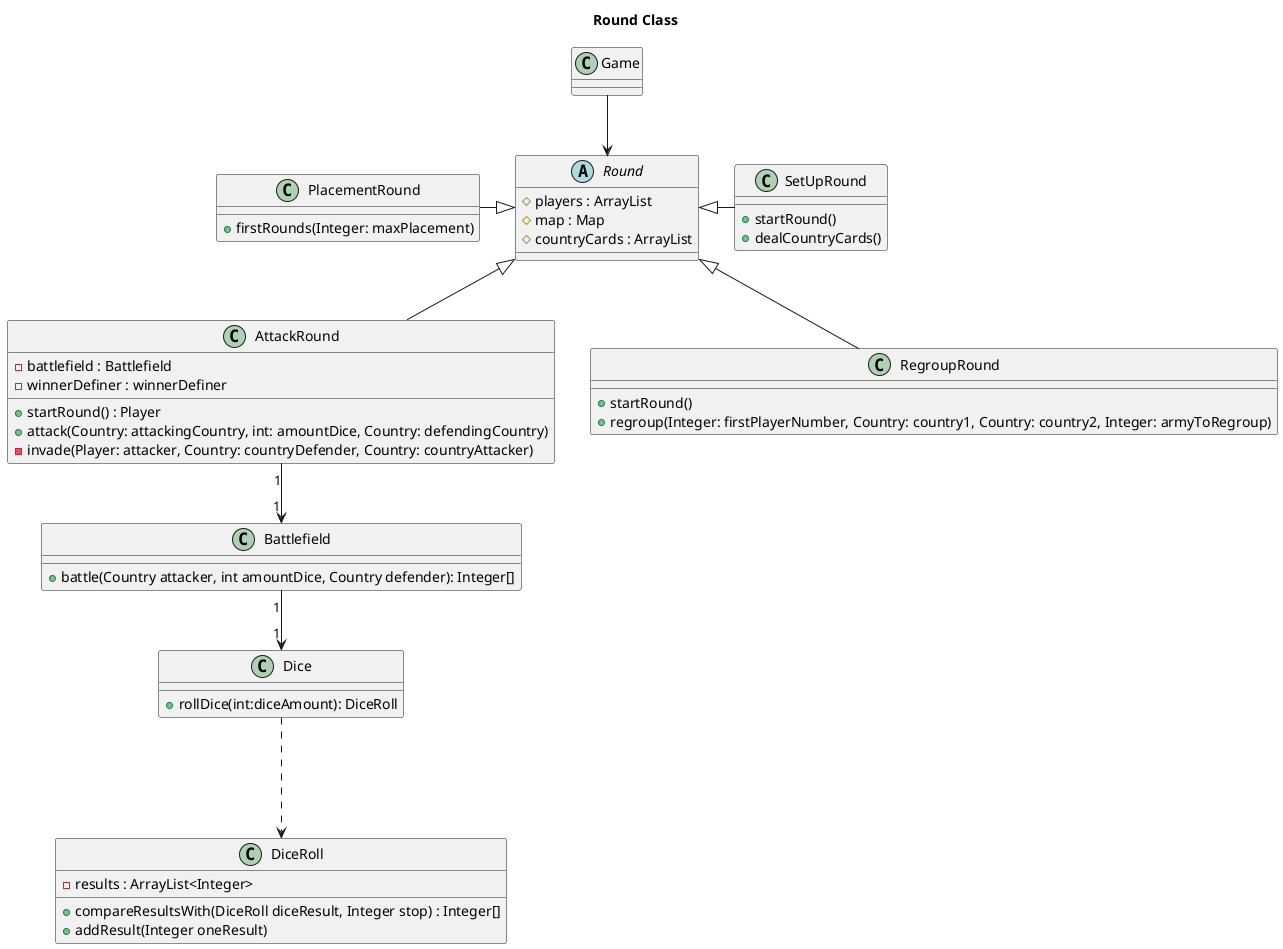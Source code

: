 @startuml
title "Round Class"

class Game {
}

abstract Round{
# players : ArrayList
# map : Map
# countryCards : ArrayList
}

class SetUpRound{
+ startRound()
+ dealCountryCards()
}

class AttackRound{
- battlefield : Battlefield
- winnerDefiner : winnerDefiner
+ startRound() : Player
+ attack(Country: attackingCountry, int: amountDice, Country: defendingCountry)
- invade(Player: attacker, Country: countryDefender, Country: countryAttacker)
}

class PlacementRound {
+ firstRounds(Integer: maxPlacement)
}

class RegroupRound{
+ startRound()
+ regroup(Integer: firstPlayerNumber, Country: country1, Country: country2, Integer: armyToRegroup)
}

class Battlefield{
+ battle(Country attacker, int amountDice, Country defender): Integer[]
}

class Dice{
+rollDice(int:diceAmount): DiceRoll
}

class DiceRoll{
- results : ArrayList<Integer>
+ compareResultsWith(DiceRoll diceResult, Integer stop) : Integer[]
+ addResult(Integer oneResult)
}

Game --> Round
Round <|-- AttackRound
AttackRound "1" -->"1" Battlefield
Battlefield "1"--> "1" Dice
Dice ...> DiceRoll
Round <|--left PlacementRound
Round <|-- RegroupRound
Round <|--right SetUpRound
@enduml

@enduml